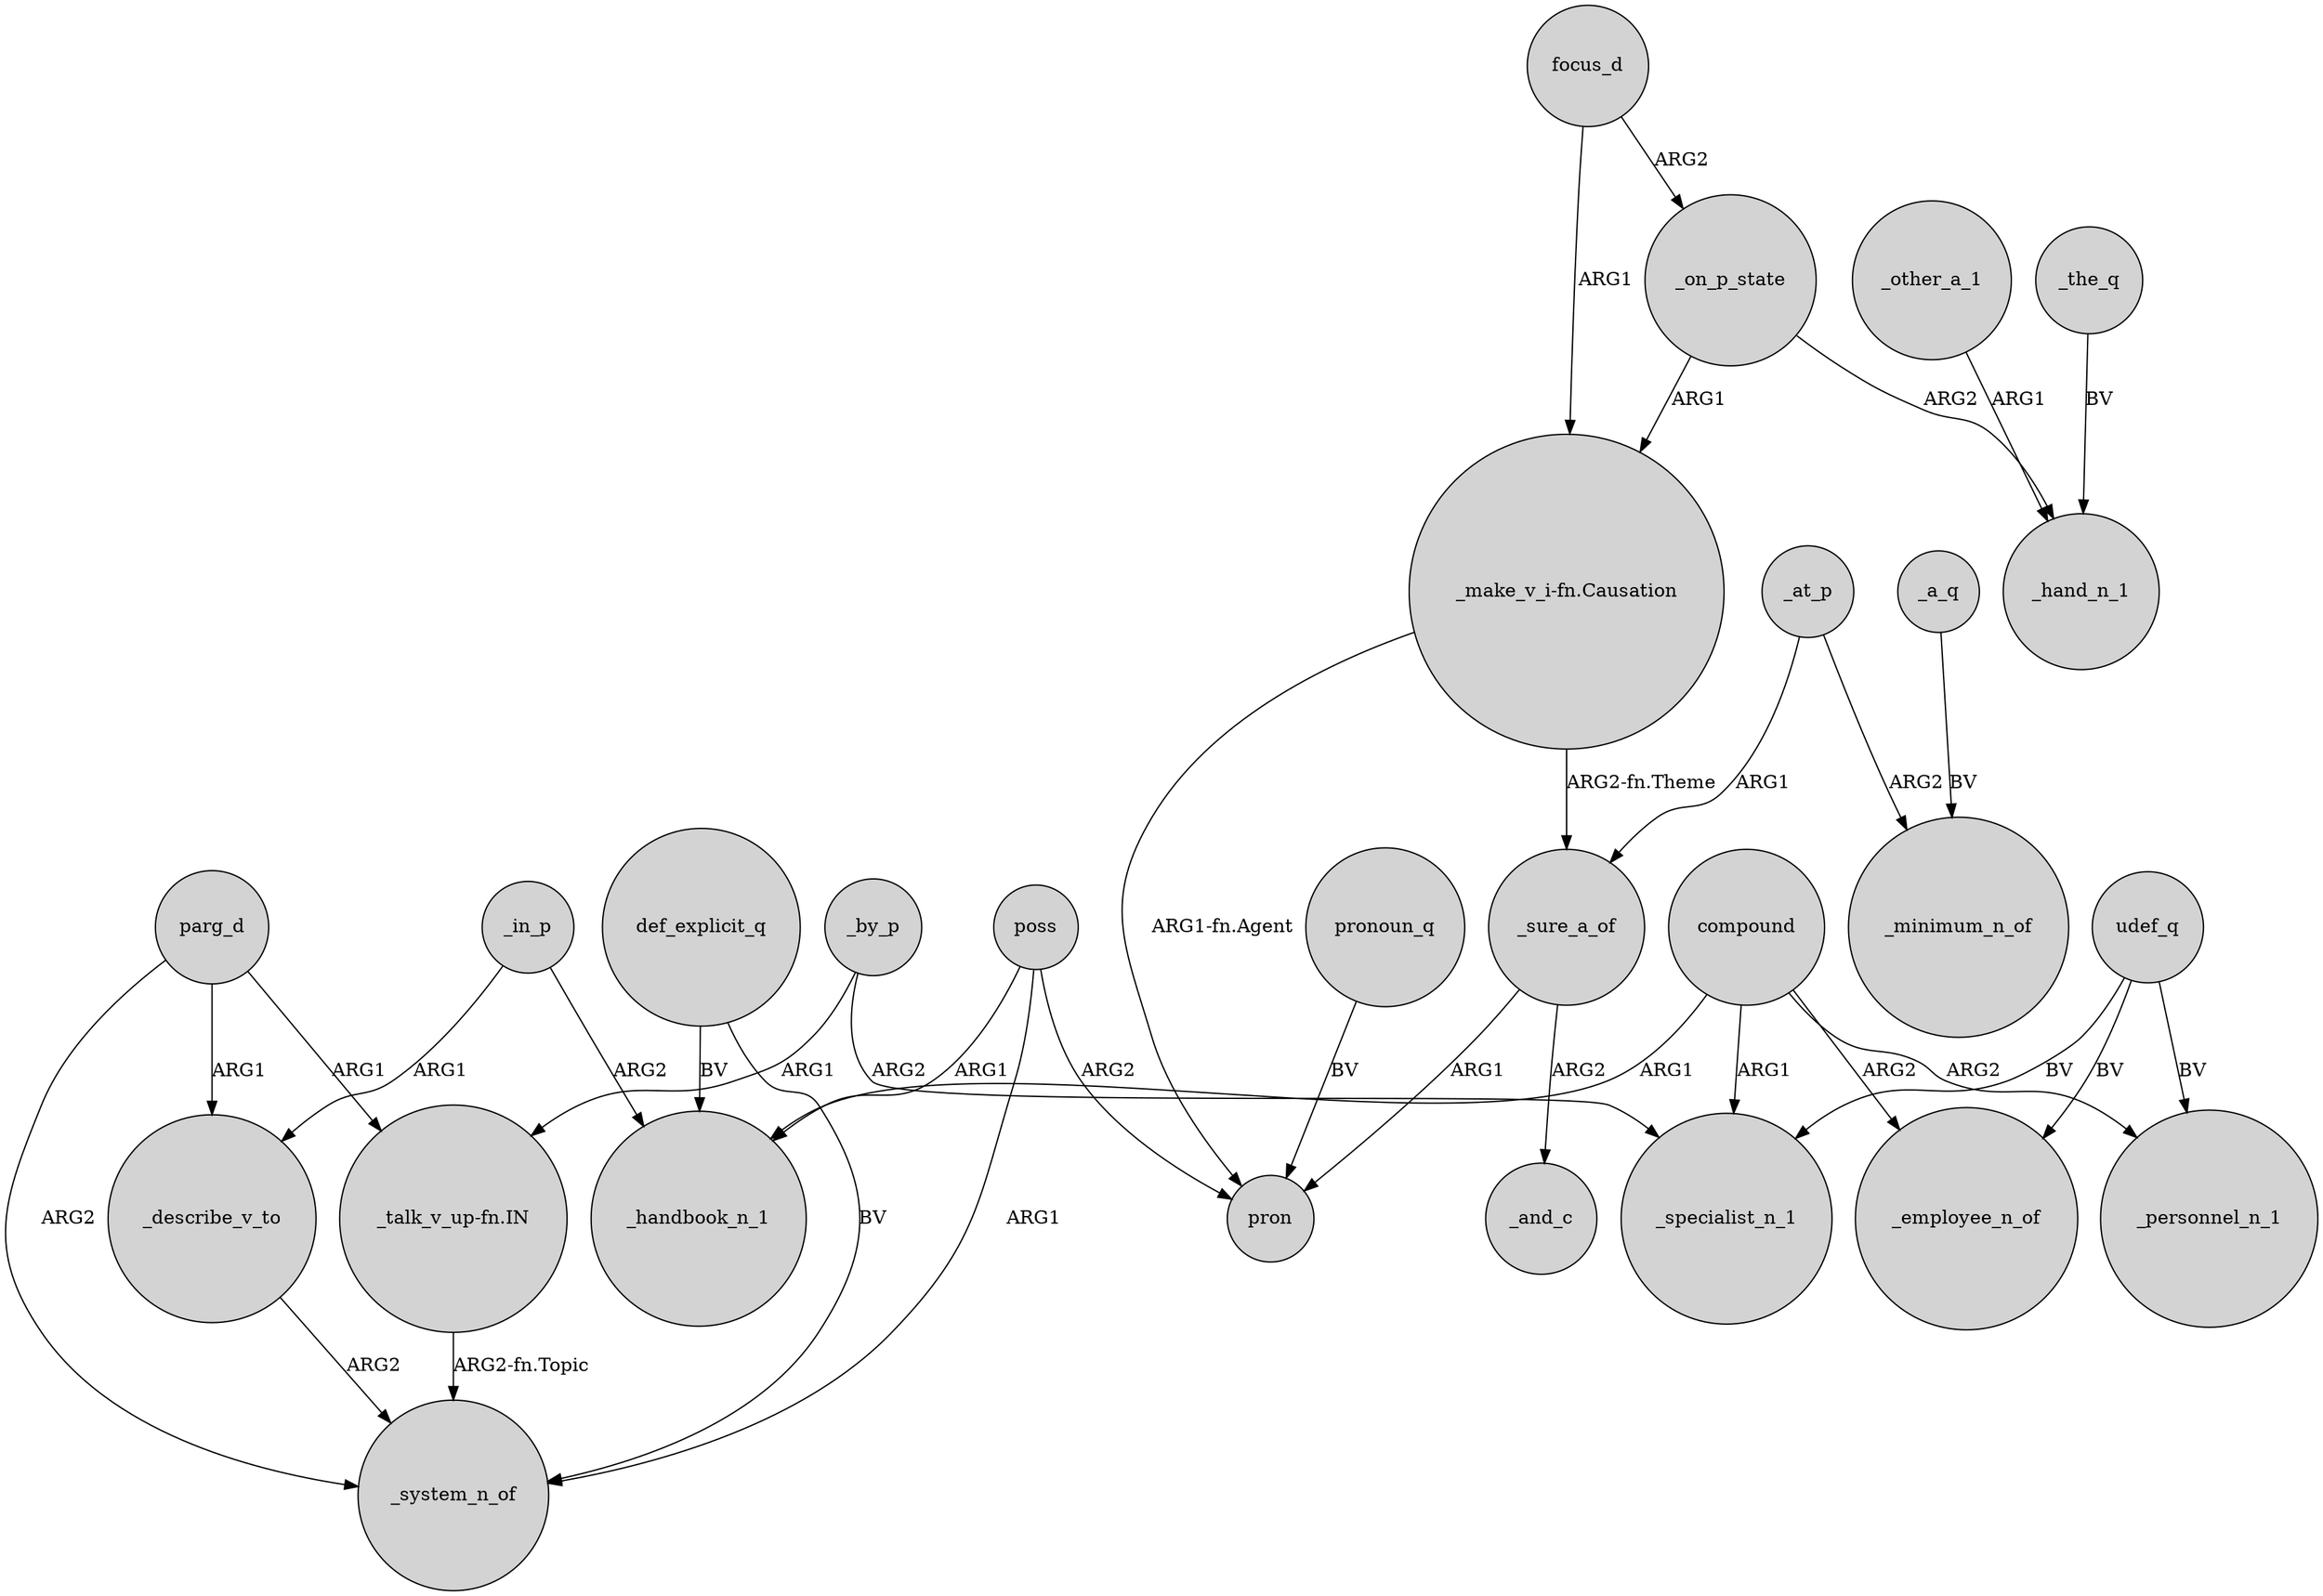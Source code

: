 digraph {
	node [shape=circle style=filled]
	parg_d -> _describe_v_to [label=ARG1]
	udef_q -> _specialist_n_1 [label=BV]
	"_make_v_i-fn.Causation" -> _sure_a_of [label="ARG2-fn.Theme"]
	def_explicit_q -> _handbook_n_1 [label=BV]
	poss -> _handbook_n_1 [label=ARG1]
	poss -> pron [label=ARG2]
	udef_q -> _employee_n_of [label=BV]
	compound -> _employee_n_of [label=ARG2]
	compound -> _specialist_n_1 [label=ARG1]
	focus_d -> _on_p_state [label=ARG2]
	focus_d -> "_make_v_i-fn.Causation" [label=ARG1]
	_a_q -> _minimum_n_of [label=BV]
	_by_p -> _specialist_n_1 [label=ARG2]
	poss -> _system_n_of [label=ARG1]
	def_explicit_q -> _system_n_of [label=BV]
	parg_d -> "_talk_v_up-fn.IN" [label=ARG1]
	compound -> _personnel_n_1 [label=ARG2]
	_in_p -> _handbook_n_1 [label=ARG2]
	_the_q -> _hand_n_1 [label=BV]
	_on_p_state -> "_make_v_i-fn.Causation" [label=ARG1]
	parg_d -> _system_n_of [label=ARG2]
	_other_a_1 -> _hand_n_1 [label=ARG1]
	pronoun_q -> pron [label=BV]
	_on_p_state -> _hand_n_1 [label=ARG2]
	_in_p -> _describe_v_to [label=ARG1]
	compound -> _handbook_n_1 [label=ARG1]
	_at_p -> _sure_a_of [label=ARG1]
	_at_p -> _minimum_n_of [label=ARG2]
	"_make_v_i-fn.Causation" -> pron [label="ARG1-fn.Agent"]
	"_talk_v_up-fn.IN" -> _system_n_of [label="ARG2-fn.Topic"]
	udef_q -> _personnel_n_1 [label=BV]
	_describe_v_to -> _system_n_of [label=ARG2]
	_sure_a_of -> pron [label=ARG1]
	_by_p -> "_talk_v_up-fn.IN" [label=ARG1]
	_sure_a_of -> _and_c [label=ARG2]
}
